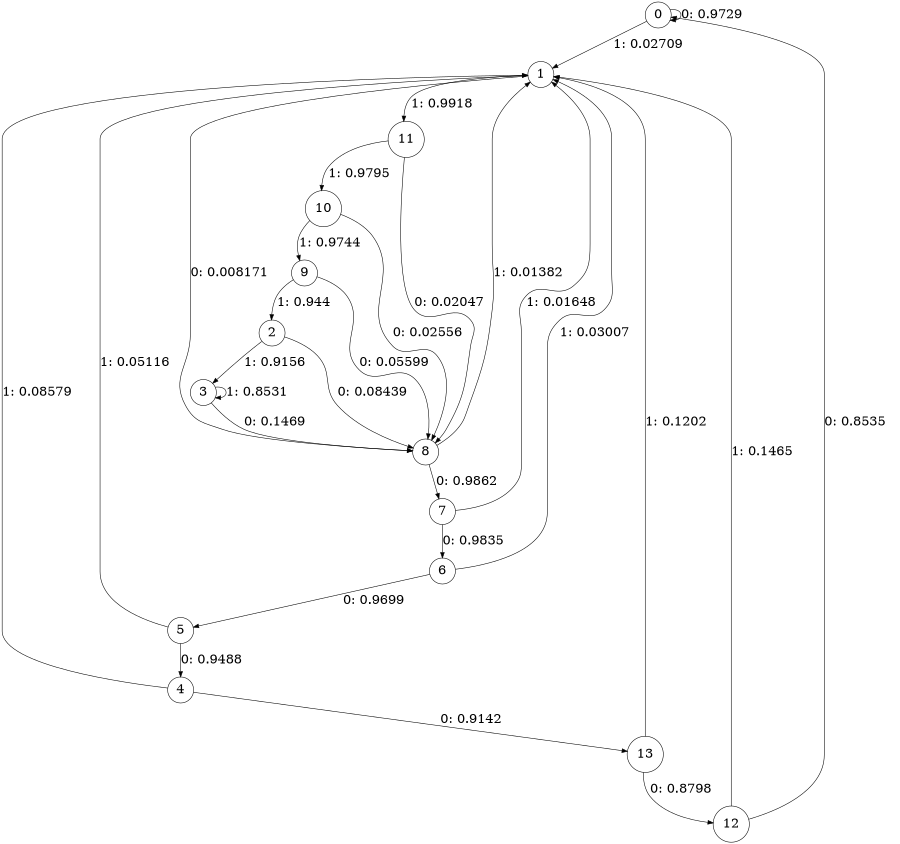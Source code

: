 digraph "ch4_both_grouped_df_L8" {
size = "6,8.5";
ratio = "fill";
node [shape = circle];
node [fontsize = 24];
edge [fontsize = 24];
0 -> 0 [label = "0: 0.9729   "];
0 -> 1 [label = "1: 0.02709  "];
1 -> 8 [label = "0: 0.008171  "];
1 -> 11 [label = "1: 0.9918   "];
2 -> 8 [label = "0: 0.08439  "];
2 -> 3 [label = "1: 0.9156   "];
3 -> 8 [label = "0: 0.1469   "];
3 -> 3 [label = "1: 0.8531   "];
4 -> 13 [label = "0: 0.9142   "];
4 -> 1 [label = "1: 0.08579  "];
5 -> 4 [label = "0: 0.9488   "];
5 -> 1 [label = "1: 0.05116  "];
6 -> 5 [label = "0: 0.9699   "];
6 -> 1 [label = "1: 0.03007  "];
7 -> 6 [label = "0: 0.9835   "];
7 -> 1 [label = "1: 0.01648  "];
8 -> 7 [label = "0: 0.9862   "];
8 -> 1 [label = "1: 0.01382  "];
9 -> 8 [label = "0: 0.05599  "];
9 -> 2 [label = "1: 0.944    "];
10 -> 8 [label = "0: 0.02556  "];
10 -> 9 [label = "1: 0.9744   "];
11 -> 8 [label = "0: 0.02047  "];
11 -> 10 [label = "1: 0.9795   "];
12 -> 0 [label = "0: 0.8535   "];
12 -> 1 [label = "1: 0.1465   "];
13 -> 12 [label = "0: 0.8798   "];
13 -> 1 [label = "1: 0.1202   "];
}